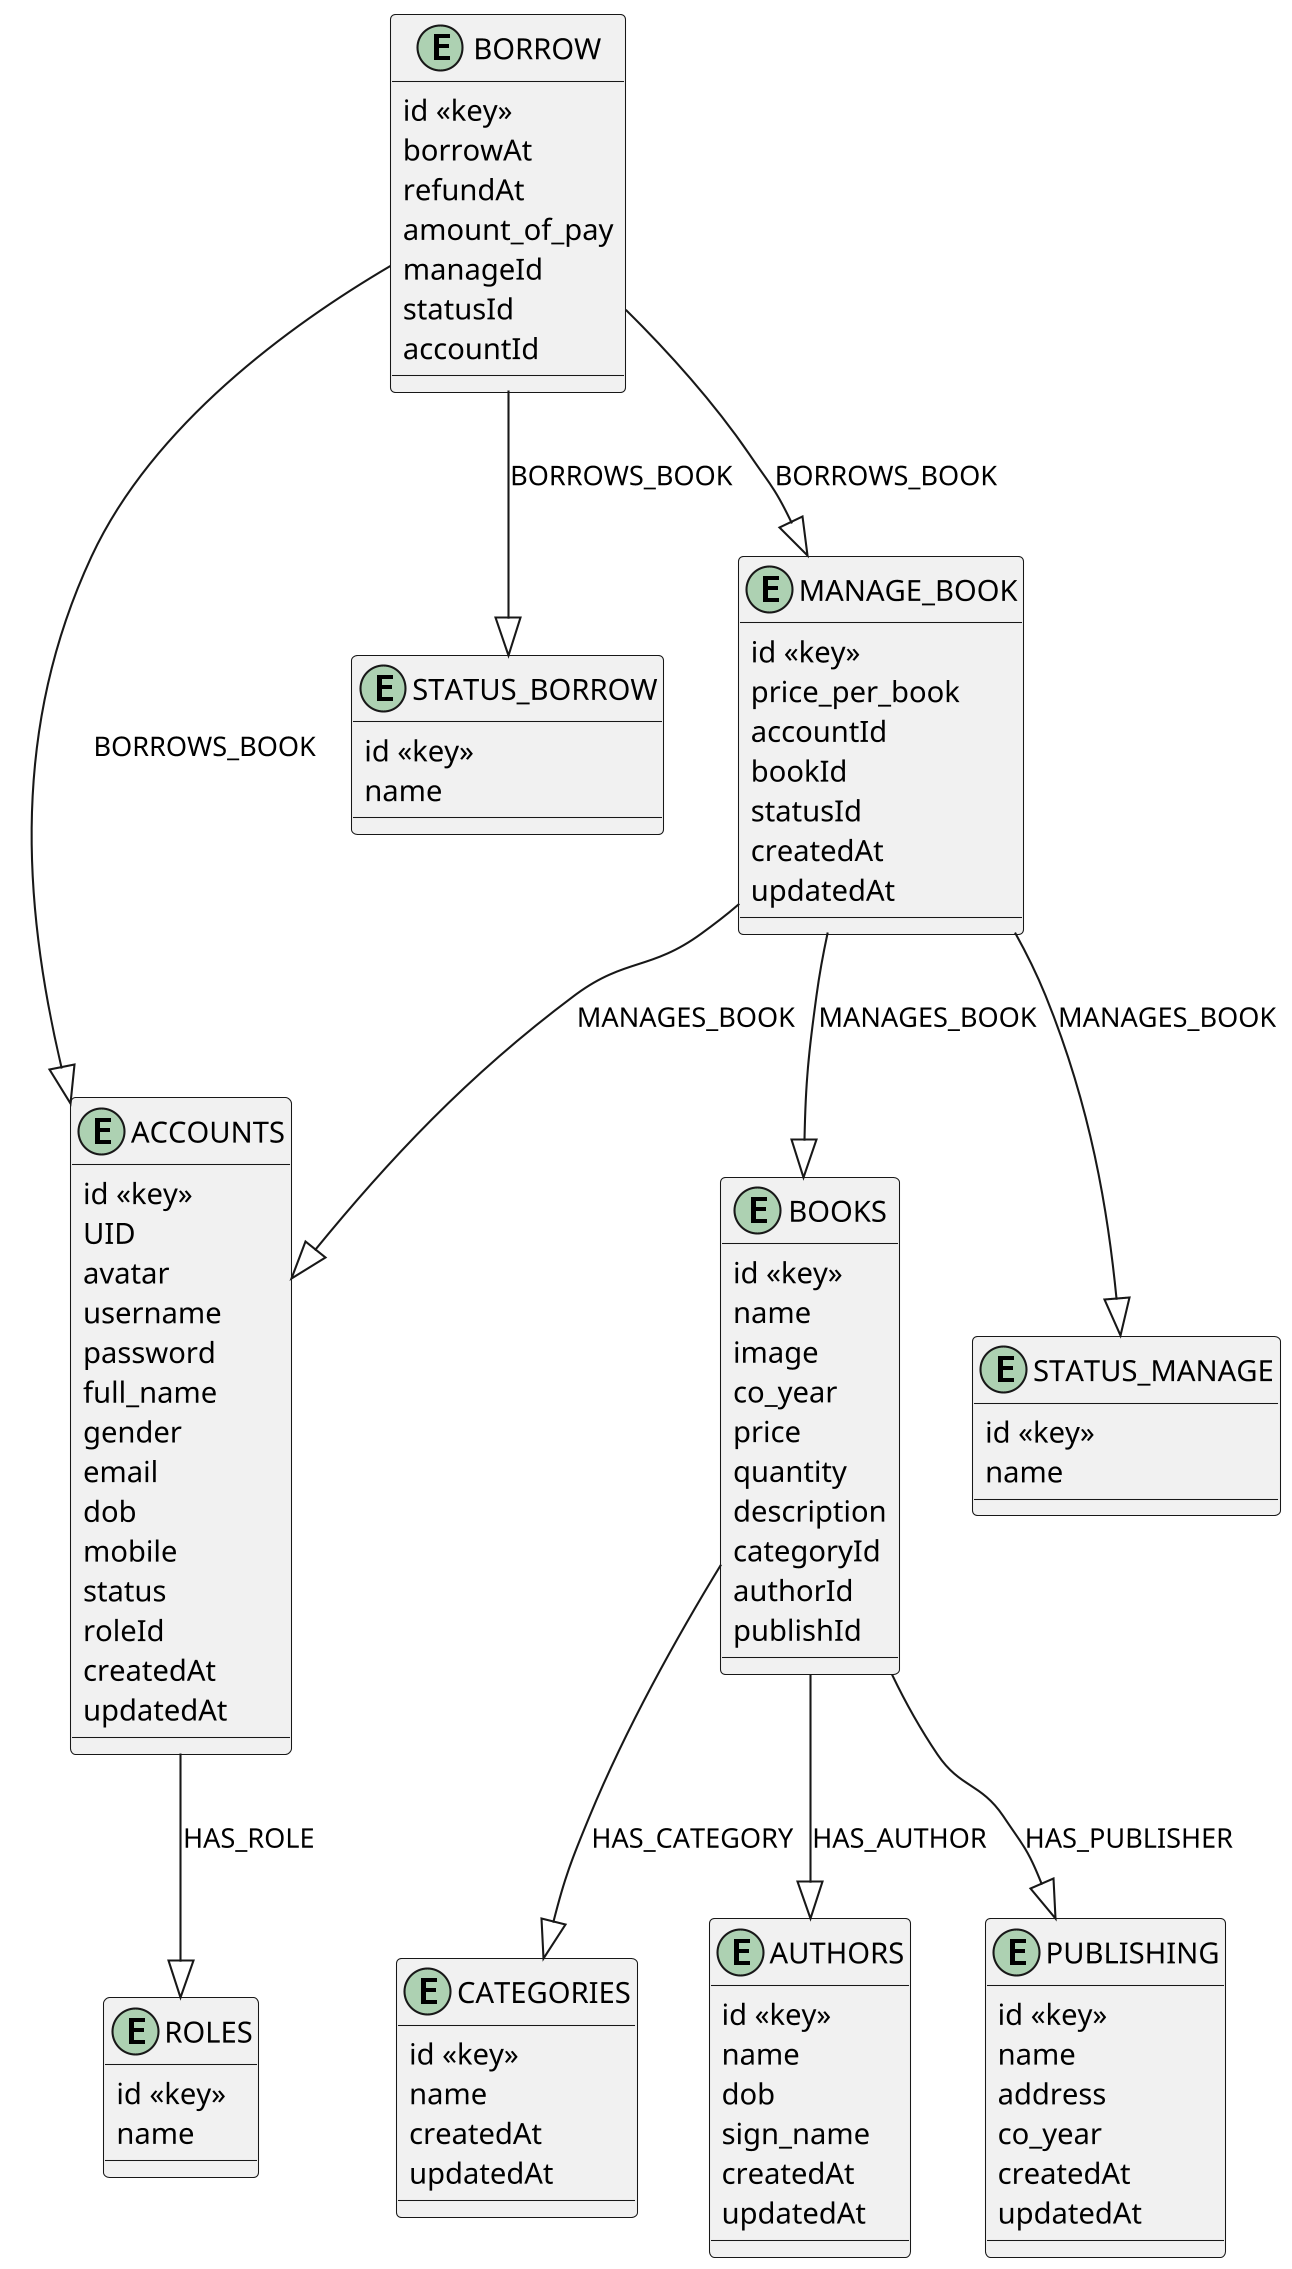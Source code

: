 @startuml
skinparam height 100%
skinparam dpi 200

entity ROLES {
  id <<key>>
  name
}

entity ACCOUNTS {
  id <<key>>
  UID
  avatar
  username
  password
  full_name
  gender
  email
  dob
  mobile
  status
  roleId
  createdAt
  updatedAt
}

entity CATEGORIES {
  id <<key>>
  name
  createdAt
  updatedAt
}

entity AUTHORS {
  id <<key>>
  name
  dob
  sign_name
  createdAt
  updatedAt
}

entity PUBLISHING {
  id <<key>>
  name
  address
  co_year
  createdAt
  updatedAt
}

entity BOOKS {
  id <<key>>
  name
  image
  co_year
  price
  quantity
  description
  categoryId
  authorId
  publishId
}

entity STATUS_MANAGE {
  id <<key>>
  name
}

entity STATUS_BORROW {
  id <<key>>
  name
}

entity MANAGE_BOOK {
  id <<key>>
  price_per_book
  accountId
  bookId
  statusId
  createdAt
  updatedAt
}

entity BORROW {
  id <<key>>
  borrowAt
  refundAt
  amount_of_pay
  manageId
  statusId
  accountId
}

ACCOUNTS --|> ROLES : HAS_ROLE
BOOKS --|> CATEGORIES : HAS_CATEGORY
BOOKS --|> AUTHORS : HAS_AUTHOR
BOOKS --|> PUBLISHING : HAS_PUBLISHER
MANAGE_BOOK --|> ACCOUNTS : MANAGES_BOOK
MANAGE_BOOK --|> STATUS_MANAGE : MANAGES_BOOK
MANAGE_BOOK --|> BOOKS : MANAGES_BOOK
BORROW --|> MANAGE_BOOK : BORROWS_BOOK
BORROW --|> STATUS_BORROW : BORROWS_BOOK
BORROW --|> ACCOUNTS : BORROWS_BOOK

@enduml

